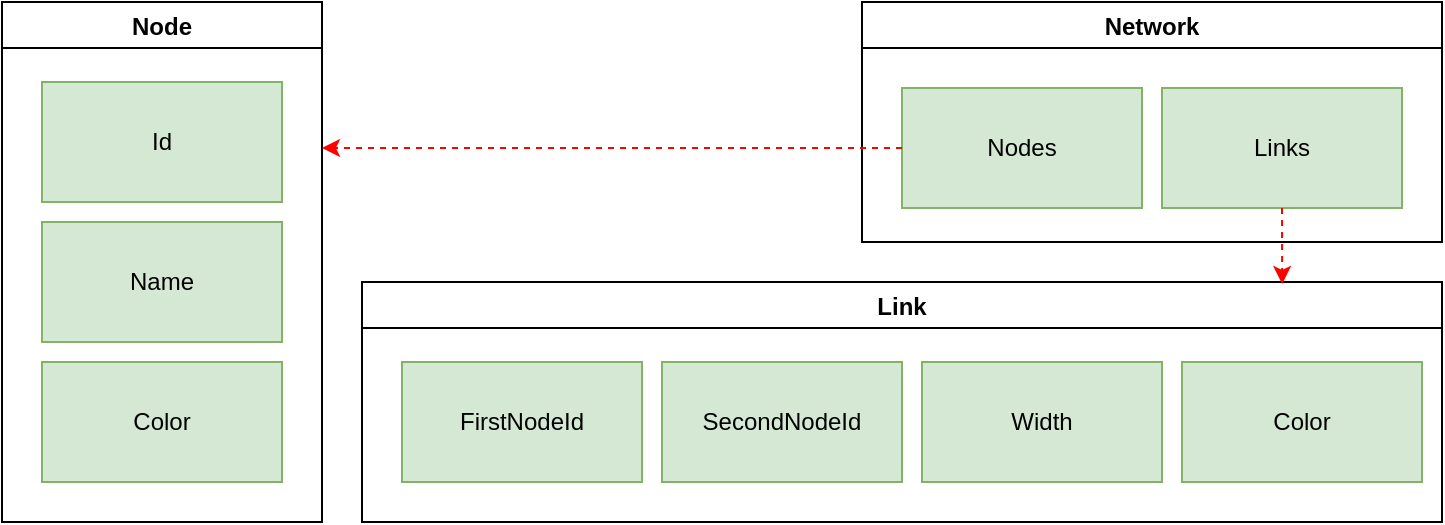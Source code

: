 <mxfile version="14.1.8" type="device"><diagram id="tpr2PK6j1PBIWIow_xBE" name="Page-1"><mxGraphModel dx="1422" dy="762" grid="1" gridSize="10" guides="1" tooltips="1" connect="1" arrows="1" fold="1" page="1" pageScale="1" pageWidth="850" pageHeight="1100" math="0" shadow="0"><root><mxCell id="0"/><mxCell id="1" parent="0"/><mxCell id="iO7GsBlgdUC67z4ctrhc-1" value="" style="group" vertex="1" connectable="0" parent="1"><mxGeometry x="60" y="40" width="720" height="260" as="geometry"/></mxCell><mxCell id="-6U-H3siqaWOoG6SrSXR-20" value="Network" style="swimlane;" parent="iO7GsBlgdUC67z4ctrhc-1" vertex="1"><mxGeometry x="430" width="290" height="120" as="geometry"/></mxCell><mxCell id="-6U-H3siqaWOoG6SrSXR-26" value="Nodes" style="rounded=0;whiteSpace=wrap;html=1;fillColor=#d5e8d4;strokeColor=#82b366;" parent="-6U-H3siqaWOoG6SrSXR-20" vertex="1"><mxGeometry x="20" y="43" width="120" height="60" as="geometry"/></mxCell><mxCell id="-6U-H3siqaWOoG6SrSXR-27" value="Links" style="rounded=0;whiteSpace=wrap;html=1;fillColor=#d5e8d4;strokeColor=#82b366;" parent="-6U-H3siqaWOoG6SrSXR-20" vertex="1"><mxGeometry x="150" y="43" width="120" height="60" as="geometry"/></mxCell><mxCell id="-6U-H3siqaWOoG6SrSXR-30" value="Link" style="swimlane;startSize=23;" parent="iO7GsBlgdUC67z4ctrhc-1" vertex="1"><mxGeometry x="180" y="140" width="540" height="120" as="geometry"/></mxCell><mxCell id="-6U-H3siqaWOoG6SrSXR-32" value="FirstNodeId" style="rounded=0;whiteSpace=wrap;html=1;fillColor=#d5e8d4;strokeColor=#82b366;" parent="-6U-H3siqaWOoG6SrSXR-30" vertex="1"><mxGeometry x="20" y="40" width="120" height="60" as="geometry"/></mxCell><mxCell id="RYMh7QIHzvLIL8QXU9xv-13" value="SecondNodeId" style="rounded=0;whiteSpace=wrap;html=1;fillColor=#d5e8d4;strokeColor=#82b366;" parent="-6U-H3siqaWOoG6SrSXR-30" vertex="1"><mxGeometry x="150" y="40" width="120" height="60" as="geometry"/></mxCell><mxCell id="RYMh7QIHzvLIL8QXU9xv-14" value="Width" style="rounded=0;whiteSpace=wrap;html=1;fillColor=#d5e8d4;strokeColor=#82b366;" parent="-6U-H3siqaWOoG6SrSXR-30" vertex="1"><mxGeometry x="280" y="40" width="120" height="60" as="geometry"/></mxCell><mxCell id="RYMh7QIHzvLIL8QXU9xv-15" value="Color" style="rounded=0;whiteSpace=wrap;html=1;fillColor=#d5e8d4;strokeColor=#82b366;" parent="-6U-H3siqaWOoG6SrSXR-30" vertex="1"><mxGeometry x="410" y="40" width="120" height="60" as="geometry"/></mxCell><mxCell id="-6U-H3siqaWOoG6SrSXR-34" value="Node" style="swimlane;" parent="iO7GsBlgdUC67z4ctrhc-1" vertex="1"><mxGeometry width="160" height="260" as="geometry"/></mxCell><mxCell id="-6U-H3siqaWOoG6SrSXR-35" value="Id" style="rounded=0;whiteSpace=wrap;html=1;fillColor=#d5e8d4;strokeColor=#82b366;" parent="-6U-H3siqaWOoG6SrSXR-34" vertex="1"><mxGeometry x="20" y="40" width="120" height="60" as="geometry"/></mxCell><mxCell id="-6U-H3siqaWOoG6SrSXR-36" value="Name" style="rounded=0;whiteSpace=wrap;html=1;fillColor=#d5e8d4;strokeColor=#82b366;" parent="-6U-H3siqaWOoG6SrSXR-34" vertex="1"><mxGeometry x="20" y="110" width="120" height="60" as="geometry"/></mxCell><mxCell id="RYMh7QIHzvLIL8QXU9xv-12" value="Color" style="rounded=0;whiteSpace=wrap;html=1;fillColor=#d5e8d4;strokeColor=#82b366;" parent="-6U-H3siqaWOoG6SrSXR-34" vertex="1"><mxGeometry x="20" y="180" width="120" height="60" as="geometry"/></mxCell><mxCell id="RYMh7QIHzvLIL8QXU9xv-16" style="edgeStyle=orthogonalEdgeStyle;rounded=0;orthogonalLoop=1;jettySize=auto;html=1;exitX=0;exitY=0.5;exitDx=0;exitDy=0;dashed=1;strokeColor=#FF0000;" parent="iO7GsBlgdUC67z4ctrhc-1" source="-6U-H3siqaWOoG6SrSXR-26" edge="1"><mxGeometry relative="1" as="geometry"><mxPoint x="160" y="73" as="targetPoint"/></mxGeometry></mxCell><mxCell id="RYMh7QIHzvLIL8QXU9xv-18" style="edgeStyle=none;rounded=0;orthogonalLoop=1;jettySize=auto;html=1;exitX=0.5;exitY=1;exitDx=0;exitDy=0;entryX=0.852;entryY=0.008;entryDx=0;entryDy=0;entryPerimeter=0;dashed=1;strokeColor=#FF0000;" parent="iO7GsBlgdUC67z4ctrhc-1" source="-6U-H3siqaWOoG6SrSXR-27" target="-6U-H3siqaWOoG6SrSXR-30" edge="1"><mxGeometry relative="1" as="geometry"/></mxCell></root></mxGraphModel></diagram></mxfile>